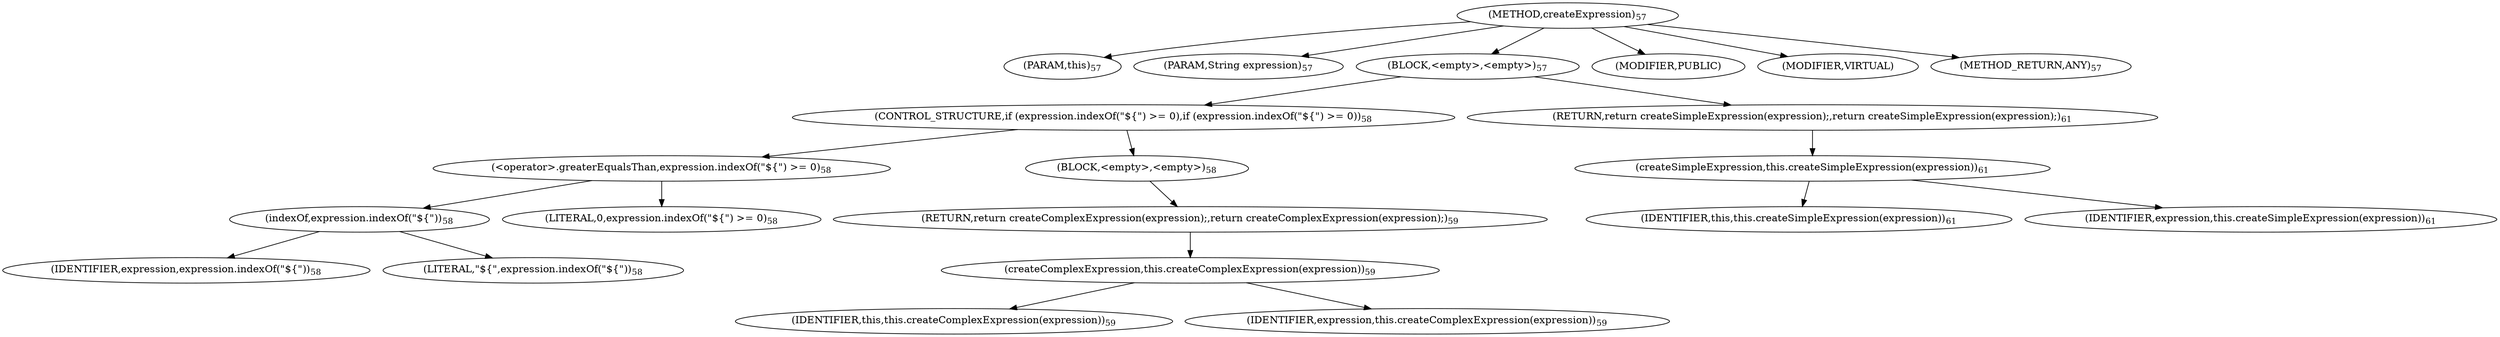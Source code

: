 digraph "createExpression" {  
"71" [label = <(METHOD,createExpression)<SUB>57</SUB>> ]
"8" [label = <(PARAM,this)<SUB>57</SUB>> ]
"72" [label = <(PARAM,String expression)<SUB>57</SUB>> ]
"73" [label = <(BLOCK,&lt;empty&gt;,&lt;empty&gt;)<SUB>57</SUB>> ]
"74" [label = <(CONTROL_STRUCTURE,if (expression.indexOf(&quot;${&quot;) &gt;= 0),if (expression.indexOf(&quot;${&quot;) &gt;= 0))<SUB>58</SUB>> ]
"75" [label = <(&lt;operator&gt;.greaterEqualsThan,expression.indexOf(&quot;${&quot;) &gt;= 0)<SUB>58</SUB>> ]
"76" [label = <(indexOf,expression.indexOf(&quot;${&quot;))<SUB>58</SUB>> ]
"77" [label = <(IDENTIFIER,expression,expression.indexOf(&quot;${&quot;))<SUB>58</SUB>> ]
"78" [label = <(LITERAL,&quot;${&quot;,expression.indexOf(&quot;${&quot;))<SUB>58</SUB>> ]
"79" [label = <(LITERAL,0,expression.indexOf(&quot;${&quot;) &gt;= 0)<SUB>58</SUB>> ]
"80" [label = <(BLOCK,&lt;empty&gt;,&lt;empty&gt;)<SUB>58</SUB>> ]
"81" [label = <(RETURN,return createComplexExpression(expression);,return createComplexExpression(expression);)<SUB>59</SUB>> ]
"82" [label = <(createComplexExpression,this.createComplexExpression(expression))<SUB>59</SUB>> ]
"7" [label = <(IDENTIFIER,this,this.createComplexExpression(expression))<SUB>59</SUB>> ]
"83" [label = <(IDENTIFIER,expression,this.createComplexExpression(expression))<SUB>59</SUB>> ]
"84" [label = <(RETURN,return createSimpleExpression(expression);,return createSimpleExpression(expression);)<SUB>61</SUB>> ]
"85" [label = <(createSimpleExpression,this.createSimpleExpression(expression))<SUB>61</SUB>> ]
"9" [label = <(IDENTIFIER,this,this.createSimpleExpression(expression))<SUB>61</SUB>> ]
"86" [label = <(IDENTIFIER,expression,this.createSimpleExpression(expression))<SUB>61</SUB>> ]
"87" [label = <(MODIFIER,PUBLIC)> ]
"88" [label = <(MODIFIER,VIRTUAL)> ]
"89" [label = <(METHOD_RETURN,ANY)<SUB>57</SUB>> ]
  "71" -> "8" 
  "71" -> "72" 
  "71" -> "73" 
  "71" -> "87" 
  "71" -> "88" 
  "71" -> "89" 
  "73" -> "74" 
  "73" -> "84" 
  "74" -> "75" 
  "74" -> "80" 
  "75" -> "76" 
  "75" -> "79" 
  "76" -> "77" 
  "76" -> "78" 
  "80" -> "81" 
  "81" -> "82" 
  "82" -> "7" 
  "82" -> "83" 
  "84" -> "85" 
  "85" -> "9" 
  "85" -> "86" 
}
